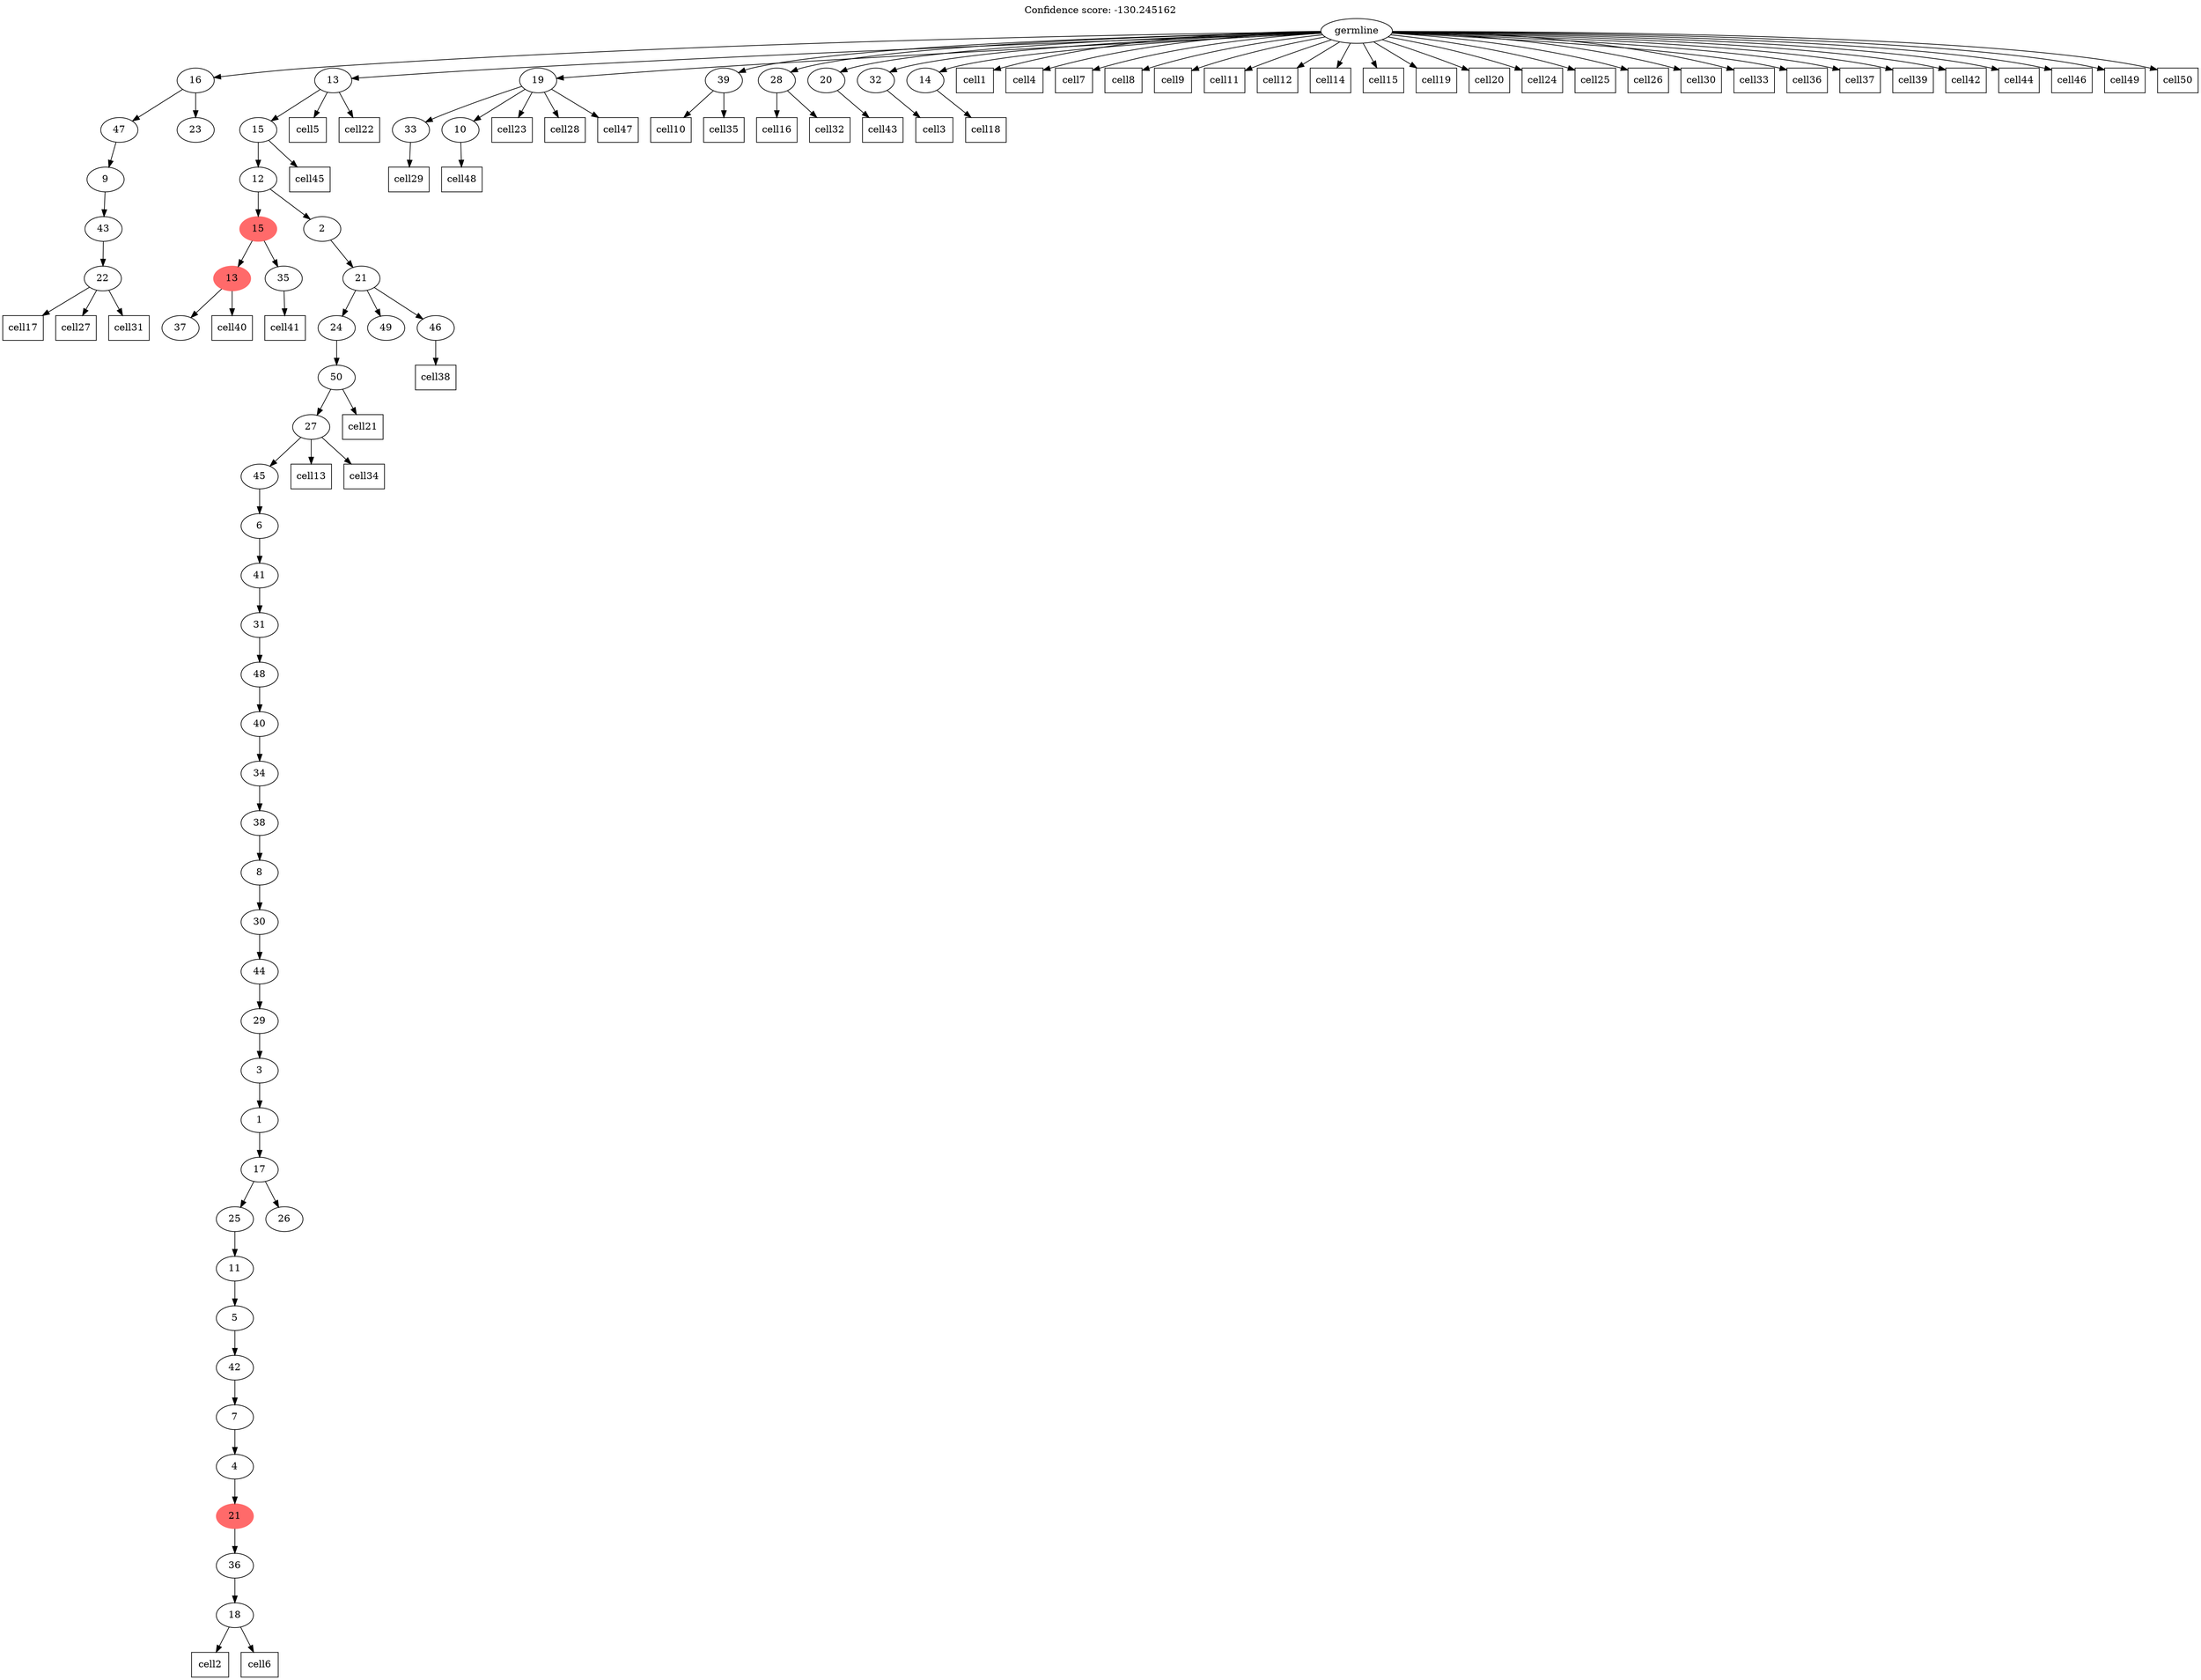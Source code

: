 digraph g {
	"49" -> "50";
	"50" [label="22"];
	"48" -> "49";
	"49" [label="43"];
	"47" -> "48";
	"48" [label="9"];
	"46" -> "47";
	"47" [label="47"];
	"46" -> "51";
	"51" [label="23"];
	"44" -> "45";
	"45" [label="37"];
	"42" -> "43";
	"43" [label="35"];
	"42" -> "44";
	"44" [color=indianred1, style=filled, label="13"];
	"37" -> "38";
	"38" [label="18"];
	"36" -> "37";
	"37" [label="36"];
	"35" -> "36";
	"36" [color=indianred1, style=filled, label="21"];
	"34" -> "35";
	"35" [label="4"];
	"33" -> "34";
	"34" [label="7"];
	"32" -> "33";
	"33" [label="42"];
	"31" -> "32";
	"32" [label="5"];
	"30" -> "31";
	"31" [label="11"];
	"29" -> "30";
	"30" [label="25"];
	"29" -> "39";
	"39" [label="26"];
	"28" -> "29";
	"29" [label="17"];
	"27" -> "28";
	"28" [label="1"];
	"26" -> "27";
	"27" [label="3"];
	"25" -> "26";
	"26" [label="29"];
	"24" -> "25";
	"25" [label="44"];
	"23" -> "24";
	"24" [label="30"];
	"22" -> "23";
	"23" [label="8"];
	"21" -> "22";
	"22" [label="38"];
	"20" -> "21";
	"21" [label="34"];
	"19" -> "20";
	"20" [label="40"];
	"18" -> "19";
	"19" [label="48"];
	"17" -> "18";
	"18" [label="31"];
	"16" -> "17";
	"17" [label="41"];
	"15" -> "16";
	"16" [label="6"];
	"14" -> "15";
	"15" [label="45"];
	"13" -> "14";
	"14" [label="27"];
	"12" -> "13";
	"13" [label="50"];
	"11" -> "12";
	"12" [label="24"];
	"11" -> "40";
	"40" [label="49"];
	"11" -> "41";
	"41" [label="46"];
	"10" -> "11";
	"11" [label="21"];
	"9" -> "10";
	"10" [label="2"];
	"9" -> "42";
	"42" [color=indianred1, style=filled, label="15"];
	"8" -> "9";
	"9" [label="12"];
	"7" -> "8";
	"8" [label="15"];
	"2" -> "3";
	"3" [label="33"];
	"2" -> "4";
	"4" [label="10"];
	"0" -> "1";
	"1" [label="39"];
	"0" -> "2";
	"2" [label="19"];
	"0" -> "5";
	"5" [label="28"];
	"0" -> "6";
	"6" [label="20"];
	"0" -> "7";
	"7" [label="13"];
	"0" -> "46";
	"46" [label="16"];
	"0" -> "52";
	"52" [label="32"];
	"0" -> "53";
	"53" [label="14"];
	"0" [label="germline"];
	"0" -> "cell1";
	"cell1" [shape=box];
	"38" -> "cell2";
	"cell2" [shape=box];
	"52" -> "cell3";
	"cell3" [shape=box];
	"0" -> "cell4";
	"cell4" [shape=box];
	"7" -> "cell5";
	"cell5" [shape=box];
	"38" -> "cell6";
	"cell6" [shape=box];
	"0" -> "cell7";
	"cell7" [shape=box];
	"0" -> "cell8";
	"cell8" [shape=box];
	"0" -> "cell9";
	"cell9" [shape=box];
	"1" -> "cell10";
	"cell10" [shape=box];
	"0" -> "cell11";
	"cell11" [shape=box];
	"0" -> "cell12";
	"cell12" [shape=box];
	"14" -> "cell13";
	"cell13" [shape=box];
	"0" -> "cell14";
	"cell14" [shape=box];
	"0" -> "cell15";
	"cell15" [shape=box];
	"5" -> "cell16";
	"cell16" [shape=box];
	"50" -> "cell17";
	"cell17" [shape=box];
	"53" -> "cell18";
	"cell18" [shape=box];
	"0" -> "cell19";
	"cell19" [shape=box];
	"0" -> "cell20";
	"cell20" [shape=box];
	"13" -> "cell21";
	"cell21" [shape=box];
	"7" -> "cell22";
	"cell22" [shape=box];
	"2" -> "cell23";
	"cell23" [shape=box];
	"0" -> "cell24";
	"cell24" [shape=box];
	"0" -> "cell25";
	"cell25" [shape=box];
	"0" -> "cell26";
	"cell26" [shape=box];
	"50" -> "cell27";
	"cell27" [shape=box];
	"2" -> "cell28";
	"cell28" [shape=box];
	"3" -> "cell29";
	"cell29" [shape=box];
	"0" -> "cell30";
	"cell30" [shape=box];
	"50" -> "cell31";
	"cell31" [shape=box];
	"5" -> "cell32";
	"cell32" [shape=box];
	"0" -> "cell33";
	"cell33" [shape=box];
	"14" -> "cell34";
	"cell34" [shape=box];
	"1" -> "cell35";
	"cell35" [shape=box];
	"0" -> "cell36";
	"cell36" [shape=box];
	"0" -> "cell37";
	"cell37" [shape=box];
	"41" -> "cell38";
	"cell38" [shape=box];
	"0" -> "cell39";
	"cell39" [shape=box];
	"44" -> "cell40";
	"cell40" [shape=box];
	"43" -> "cell41";
	"cell41" [shape=box];
	"0" -> "cell42";
	"cell42" [shape=box];
	"6" -> "cell43";
	"cell43" [shape=box];
	"0" -> "cell44";
	"cell44" [shape=box];
	"8" -> "cell45";
	"cell45" [shape=box];
	"0" -> "cell46";
	"cell46" [shape=box];
	"2" -> "cell47";
	"cell47" [shape=box];
	"4" -> "cell48";
	"cell48" [shape=box];
	"0" -> "cell49";
	"cell49" [shape=box];
	"0" -> "cell50";
	"cell50" [shape=box];
	labelloc="t";
	label="Confidence score: -130.245162";
}
